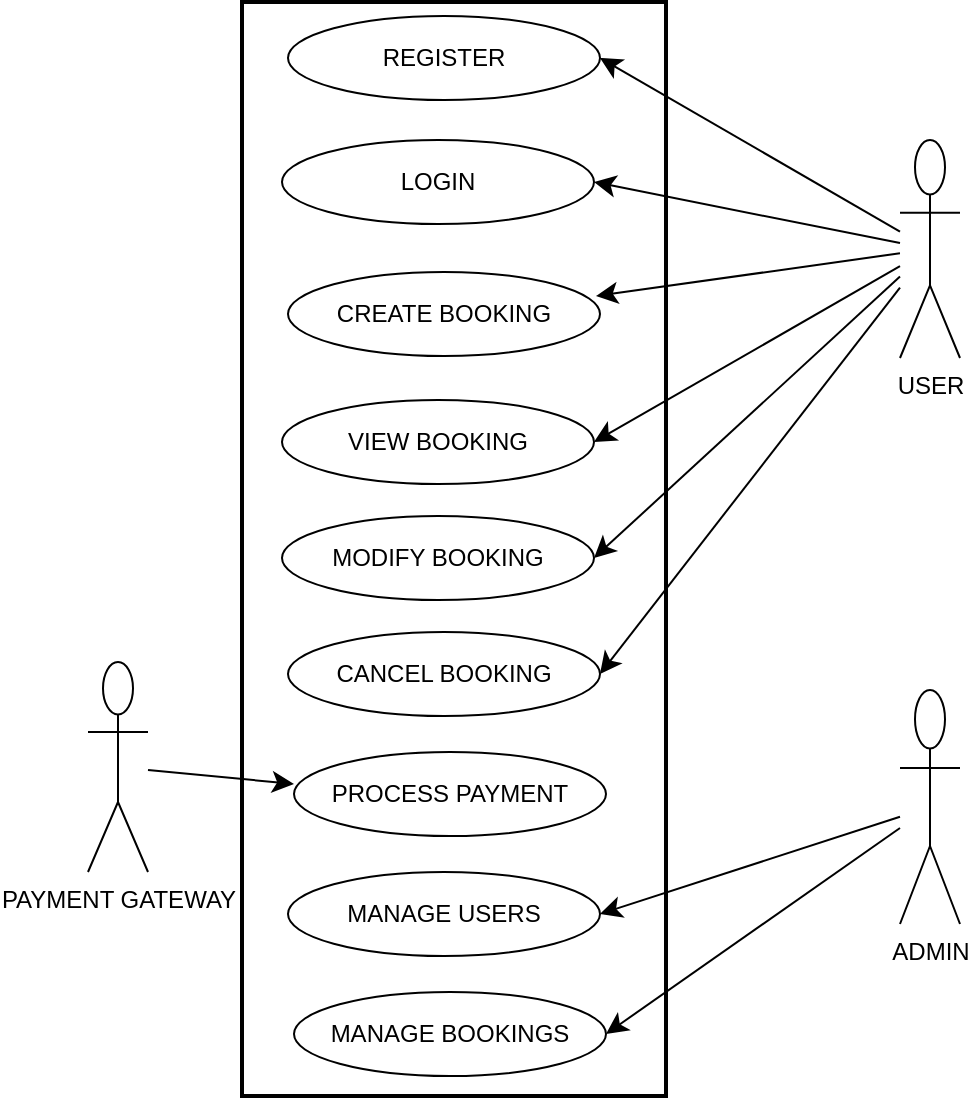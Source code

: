 <mxfile version="24.9.2">
  <diagram name="Page-1" id="4O4TqFtf_3tBsz6zpSoJ">
    <mxGraphModel dx="1049" dy="511" grid="0" gridSize="10" guides="1" tooltips="1" connect="1" arrows="1" fold="1" page="0" pageScale="1" pageWidth="850" pageHeight="1100" math="0" shadow="0">
      <root>
        <mxCell id="0" />
        <mxCell id="1" parent="0" />
        <mxCell id="vQuTS4hnFG5ERn2wnjH0-28" value="" style="group" vertex="1" connectable="0" parent="1">
          <mxGeometry x="87" y="72" width="436" height="547" as="geometry" />
        </mxCell>
        <mxCell id="vQuTS4hnFG5ERn2wnjH0-1" value="MODIFY BOOKING" style="ellipse;whiteSpace=wrap;html=1;" vertex="1" parent="vQuTS4hnFG5ERn2wnjH0-28">
          <mxGeometry x="97" y="257" width="156" height="42" as="geometry" />
        </mxCell>
        <mxCell id="vQuTS4hnFG5ERn2wnjH0-2" value="MANAGE BOOKINGS" style="ellipse;whiteSpace=wrap;html=1;" vertex="1" parent="vQuTS4hnFG5ERn2wnjH0-28">
          <mxGeometry x="103" y="495" width="156" height="42" as="geometry" />
        </mxCell>
        <mxCell id="vQuTS4hnFG5ERn2wnjH0-3" value="REGISTER" style="ellipse;whiteSpace=wrap;html=1;" vertex="1" parent="vQuTS4hnFG5ERn2wnjH0-28">
          <mxGeometry x="100" y="7" width="156" height="42" as="geometry" />
        </mxCell>
        <mxCell id="vQuTS4hnFG5ERn2wnjH0-4" value="VIEW BOOKING" style="ellipse;whiteSpace=wrap;html=1;" vertex="1" parent="vQuTS4hnFG5ERn2wnjH0-28">
          <mxGeometry x="97" y="199" width="156" height="42" as="geometry" />
        </mxCell>
        <mxCell id="vQuTS4hnFG5ERn2wnjH0-5" value="LOGIN" style="ellipse;whiteSpace=wrap;html=1;" vertex="1" parent="vQuTS4hnFG5ERn2wnjH0-28">
          <mxGeometry x="97" y="69" width="156" height="42" as="geometry" />
        </mxCell>
        <mxCell id="vQuTS4hnFG5ERn2wnjH0-6" value="CANCEL BOOKING" style="ellipse;whiteSpace=wrap;html=1;" vertex="1" parent="vQuTS4hnFG5ERn2wnjH0-28">
          <mxGeometry x="100" y="315" width="156" height="42" as="geometry" />
        </mxCell>
        <mxCell id="vQuTS4hnFG5ERn2wnjH0-7" value="PROCESS PAYMENT" style="ellipse;whiteSpace=wrap;html=1;" vertex="1" parent="vQuTS4hnFG5ERn2wnjH0-28">
          <mxGeometry x="103" y="375" width="156" height="42" as="geometry" />
        </mxCell>
        <mxCell id="vQuTS4hnFG5ERn2wnjH0-8" value="MANAGE USERS" style="ellipse;whiteSpace=wrap;html=1;" vertex="1" parent="vQuTS4hnFG5ERn2wnjH0-28">
          <mxGeometry x="100" y="435" width="156" height="42" as="geometry" />
        </mxCell>
        <mxCell id="vQuTS4hnFG5ERn2wnjH0-9" value="CREATE BOOKING" style="ellipse;whiteSpace=wrap;html=1;" vertex="1" parent="vQuTS4hnFG5ERn2wnjH0-28">
          <mxGeometry x="100" y="135" width="156" height="42" as="geometry" />
        </mxCell>
        <mxCell id="vQuTS4hnFG5ERn2wnjH0-10" value="USER" style="shape=umlActor;verticalLabelPosition=bottom;verticalAlign=top;html=1;outlineConnect=0;" vertex="1" parent="vQuTS4hnFG5ERn2wnjH0-28">
          <mxGeometry x="406" y="69" width="30" height="109" as="geometry" />
        </mxCell>
        <mxCell id="vQuTS4hnFG5ERn2wnjH0-11" value="PAYMENT GATEWAY" style="shape=umlActor;verticalLabelPosition=bottom;verticalAlign=top;html=1;outlineConnect=0;" vertex="1" parent="vQuTS4hnFG5ERn2wnjH0-28">
          <mxGeometry y="330" width="30" height="105" as="geometry" />
        </mxCell>
        <mxCell id="vQuTS4hnFG5ERn2wnjH0-12" value="ADMIN" style="shape=umlActor;verticalLabelPosition=bottom;verticalAlign=top;html=1;outlineConnect=0;" vertex="1" parent="vQuTS4hnFG5ERn2wnjH0-28">
          <mxGeometry x="406" y="344" width="30" height="117" as="geometry" />
        </mxCell>
        <mxCell id="vQuTS4hnFG5ERn2wnjH0-14" value="" style="endArrow=classic;html=1;rounded=0;fontSize=12;startSize=8;endSize=8;curved=1;entryX=1;entryY=0.5;entryDx=0;entryDy=0;" edge="1" parent="vQuTS4hnFG5ERn2wnjH0-28" source="vQuTS4hnFG5ERn2wnjH0-10" target="vQuTS4hnFG5ERn2wnjH0-3">
          <mxGeometry width="50" height="50" relative="1" as="geometry">
            <mxPoint x="402" y="108" as="sourcePoint" />
            <mxPoint x="353" y="167" as="targetPoint" />
          </mxGeometry>
        </mxCell>
        <mxCell id="vQuTS4hnFG5ERn2wnjH0-15" value="" style="endArrow=classic;html=1;rounded=0;fontSize=12;startSize=8;endSize=8;curved=1;entryX=1;entryY=0.5;entryDx=0;entryDy=0;" edge="1" parent="vQuTS4hnFG5ERn2wnjH0-28" source="vQuTS4hnFG5ERn2wnjH0-10" target="vQuTS4hnFG5ERn2wnjH0-5">
          <mxGeometry width="50" height="50" relative="1" as="geometry">
            <mxPoint x="273" y="185" as="sourcePoint" />
            <mxPoint x="323" y="135" as="targetPoint" />
          </mxGeometry>
        </mxCell>
        <mxCell id="vQuTS4hnFG5ERn2wnjH0-16" value="" style="endArrow=classic;html=1;rounded=0;fontSize=12;startSize=8;endSize=8;curved=1;entryX=0.987;entryY=0.286;entryDx=0;entryDy=0;entryPerimeter=0;" edge="1" parent="vQuTS4hnFG5ERn2wnjH0-28" source="vQuTS4hnFG5ERn2wnjH0-10" target="vQuTS4hnFG5ERn2wnjH0-9">
          <mxGeometry width="50" height="50" relative="1" as="geometry">
            <mxPoint x="158" y="299" as="sourcePoint" />
            <mxPoint x="208" y="249" as="targetPoint" />
          </mxGeometry>
        </mxCell>
        <mxCell id="vQuTS4hnFG5ERn2wnjH0-17" value="" style="endArrow=classic;html=1;rounded=0;fontSize=12;startSize=8;endSize=8;curved=1;entryX=1;entryY=0.5;entryDx=0;entryDy=0;" edge="1" parent="vQuTS4hnFG5ERn2wnjH0-28" source="vQuTS4hnFG5ERn2wnjH0-10" target="vQuTS4hnFG5ERn2wnjH0-4">
          <mxGeometry width="50" height="50" relative="1" as="geometry">
            <mxPoint x="158" y="299" as="sourcePoint" />
            <mxPoint x="208" y="249" as="targetPoint" />
          </mxGeometry>
        </mxCell>
        <mxCell id="vQuTS4hnFG5ERn2wnjH0-18" value="" style="endArrow=classic;html=1;rounded=0;fontSize=12;startSize=8;endSize=8;curved=1;entryX=1;entryY=0.5;entryDx=0;entryDy=0;" edge="1" parent="vQuTS4hnFG5ERn2wnjH0-28" source="vQuTS4hnFG5ERn2wnjH0-10" target="vQuTS4hnFG5ERn2wnjH0-1">
          <mxGeometry width="50" height="50" relative="1" as="geometry">
            <mxPoint x="158" y="299" as="sourcePoint" />
            <mxPoint x="208" y="249" as="targetPoint" />
          </mxGeometry>
        </mxCell>
        <mxCell id="vQuTS4hnFG5ERn2wnjH0-19" value="" style="endArrow=classic;html=1;rounded=0;fontSize=12;startSize=8;endSize=8;curved=1;entryX=1;entryY=0.5;entryDx=0;entryDy=0;" edge="1" parent="vQuTS4hnFG5ERn2wnjH0-28" source="vQuTS4hnFG5ERn2wnjH0-10" target="vQuTS4hnFG5ERn2wnjH0-6">
          <mxGeometry width="50" height="50" relative="1" as="geometry">
            <mxPoint x="158" y="299" as="sourcePoint" />
            <mxPoint x="208" y="249" as="targetPoint" />
          </mxGeometry>
        </mxCell>
        <mxCell id="vQuTS4hnFG5ERn2wnjH0-22" value="" style="endArrow=classic;html=1;rounded=0;fontSize=12;startSize=8;endSize=8;curved=1;entryX=1;entryY=0.5;entryDx=0;entryDy=0;" edge="1" parent="vQuTS4hnFG5ERn2wnjH0-28" source="vQuTS4hnFG5ERn2wnjH0-12" target="vQuTS4hnFG5ERn2wnjH0-8">
          <mxGeometry width="50" height="50" relative="1" as="geometry">
            <mxPoint x="158" y="369" as="sourcePoint" />
            <mxPoint x="208" y="319" as="targetPoint" />
          </mxGeometry>
        </mxCell>
        <mxCell id="vQuTS4hnFG5ERn2wnjH0-23" value="" style="endArrow=classic;html=1;rounded=0;fontSize=12;startSize=8;endSize=8;curved=1;entryX=1;entryY=0.5;entryDx=0;entryDy=0;" edge="1" parent="vQuTS4hnFG5ERn2wnjH0-28" source="vQuTS4hnFG5ERn2wnjH0-12" target="vQuTS4hnFG5ERn2wnjH0-2">
          <mxGeometry width="50" height="50" relative="1" as="geometry">
            <mxPoint x="158" y="369" as="sourcePoint" />
            <mxPoint x="208" y="319" as="targetPoint" />
          </mxGeometry>
        </mxCell>
        <mxCell id="vQuTS4hnFG5ERn2wnjH0-24" value="" style="endArrow=classic;html=1;rounded=0;fontSize=12;startSize=8;endSize=8;curved=1;entryX=0;entryY=0.381;entryDx=0;entryDy=0;entryPerimeter=0;" edge="1" parent="vQuTS4hnFG5ERn2wnjH0-28" source="vQuTS4hnFG5ERn2wnjH0-11" target="vQuTS4hnFG5ERn2wnjH0-7">
          <mxGeometry width="50" height="50" relative="1" as="geometry">
            <mxPoint x="22" y="383" as="sourcePoint" />
            <mxPoint x="208" y="319" as="targetPoint" />
          </mxGeometry>
        </mxCell>
        <mxCell id="vQuTS4hnFG5ERn2wnjH0-25" value="" style="rounded=0;whiteSpace=wrap;html=1;fillColor=none;strokeWidth=2;" vertex="1" parent="vQuTS4hnFG5ERn2wnjH0-28">
          <mxGeometry x="77" width="212" height="547" as="geometry" />
        </mxCell>
      </root>
    </mxGraphModel>
  </diagram>
</mxfile>
